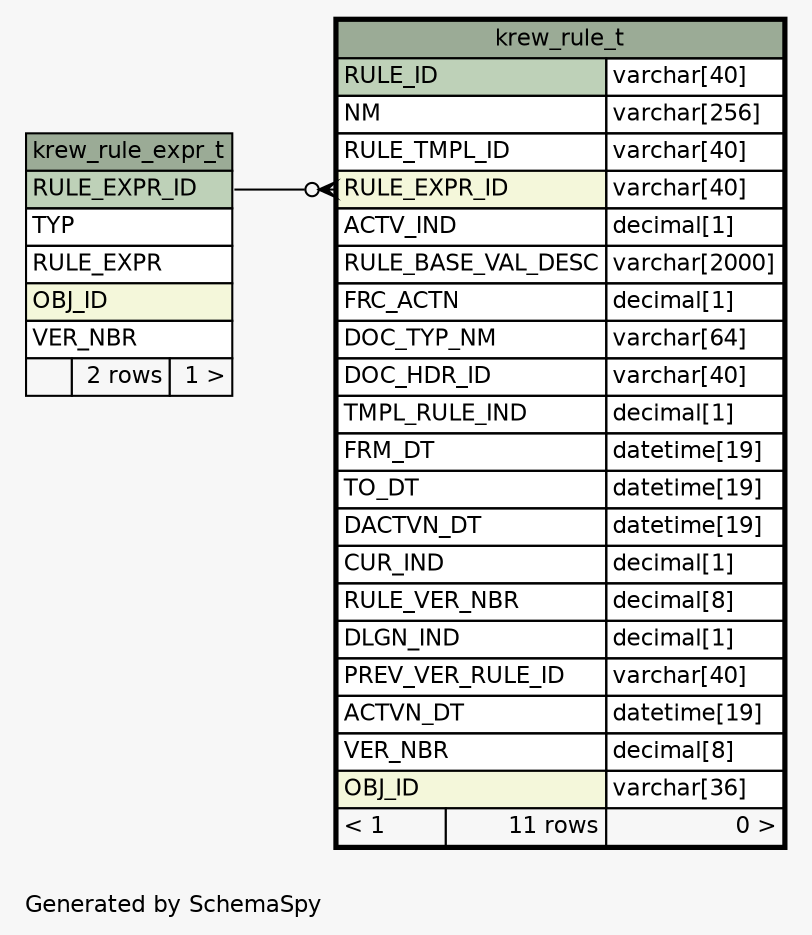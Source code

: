 // dot 2.28.0 on Mac OS X 10.7.2
// SchemaSpy rev 590
digraph "oneDegreeRelationshipsDiagram" {
  graph [
    rankdir="RL"
    bgcolor="#f7f7f7"
    label="\nGenerated by SchemaSpy"
    labeljust="l"
    nodesep="0.18"
    ranksep="0.46"
    fontname="Helvetica"
    fontsize="11"
  ];
  node [
    fontname="Helvetica"
    fontsize="11"
    shape="plaintext"
  ];
  edge [
    arrowsize="0.8"
  ];
  "krew_rule_t":"RULE_EXPR_ID":w -> "krew_rule_expr_t":"RULE_EXPR_ID":e [arrowhead=none dir=back arrowtail=crowodot];
  "krew_rule_expr_t" [
    label=<
    <TABLE BORDER="0" CELLBORDER="1" CELLSPACING="0" BGCOLOR="#ffffff">
      <TR><TD COLSPAN="3" BGCOLOR="#9bab96" ALIGN="CENTER">krew_rule_expr_t</TD></TR>
      <TR><TD PORT="RULE_EXPR_ID" COLSPAN="3" BGCOLOR="#bed1b8" ALIGN="LEFT">RULE_EXPR_ID</TD></TR>
      <TR><TD PORT="TYP" COLSPAN="3" ALIGN="LEFT">TYP</TD></TR>
      <TR><TD PORT="RULE_EXPR" COLSPAN="3" ALIGN="LEFT">RULE_EXPR</TD></TR>
      <TR><TD PORT="OBJ_ID" COLSPAN="3" BGCOLOR="#f4f7da" ALIGN="LEFT">OBJ_ID</TD></TR>
      <TR><TD PORT="VER_NBR" COLSPAN="3" ALIGN="LEFT">VER_NBR</TD></TR>
      <TR><TD ALIGN="LEFT" BGCOLOR="#f7f7f7">  </TD><TD ALIGN="RIGHT" BGCOLOR="#f7f7f7">2 rows</TD><TD ALIGN="RIGHT" BGCOLOR="#f7f7f7">1 &gt;</TD></TR>
    </TABLE>>
    URL="krew_rule_expr_t.html"
    tooltip="krew_rule_expr_t"
  ];
  "krew_rule_t" [
    label=<
    <TABLE BORDER="2" CELLBORDER="1" CELLSPACING="0" BGCOLOR="#ffffff">
      <TR><TD COLSPAN="3" BGCOLOR="#9bab96" ALIGN="CENTER">krew_rule_t</TD></TR>
      <TR><TD PORT="RULE_ID" COLSPAN="2" BGCOLOR="#bed1b8" ALIGN="LEFT">RULE_ID</TD><TD PORT="RULE_ID.type" ALIGN="LEFT">varchar[40]</TD></TR>
      <TR><TD PORT="NM" COLSPAN="2" ALIGN="LEFT">NM</TD><TD PORT="NM.type" ALIGN="LEFT">varchar[256]</TD></TR>
      <TR><TD PORT="RULE_TMPL_ID" COLSPAN="2" ALIGN="LEFT">RULE_TMPL_ID</TD><TD PORT="RULE_TMPL_ID.type" ALIGN="LEFT">varchar[40]</TD></TR>
      <TR><TD PORT="RULE_EXPR_ID" COLSPAN="2" BGCOLOR="#f4f7da" ALIGN="LEFT">RULE_EXPR_ID</TD><TD PORT="RULE_EXPR_ID.type" ALIGN="LEFT">varchar[40]</TD></TR>
      <TR><TD PORT="ACTV_IND" COLSPAN="2" ALIGN="LEFT">ACTV_IND</TD><TD PORT="ACTV_IND.type" ALIGN="LEFT">decimal[1]</TD></TR>
      <TR><TD PORT="RULE_BASE_VAL_DESC" COLSPAN="2" ALIGN="LEFT">RULE_BASE_VAL_DESC</TD><TD PORT="RULE_BASE_VAL_DESC.type" ALIGN="LEFT">varchar[2000]</TD></TR>
      <TR><TD PORT="FRC_ACTN" COLSPAN="2" ALIGN="LEFT">FRC_ACTN</TD><TD PORT="FRC_ACTN.type" ALIGN="LEFT">decimal[1]</TD></TR>
      <TR><TD PORT="DOC_TYP_NM" COLSPAN="2" ALIGN="LEFT">DOC_TYP_NM</TD><TD PORT="DOC_TYP_NM.type" ALIGN="LEFT">varchar[64]</TD></TR>
      <TR><TD PORT="DOC_HDR_ID" COLSPAN="2" ALIGN="LEFT">DOC_HDR_ID</TD><TD PORT="DOC_HDR_ID.type" ALIGN="LEFT">varchar[40]</TD></TR>
      <TR><TD PORT="TMPL_RULE_IND" COLSPAN="2" ALIGN="LEFT">TMPL_RULE_IND</TD><TD PORT="TMPL_RULE_IND.type" ALIGN="LEFT">decimal[1]</TD></TR>
      <TR><TD PORT="FRM_DT" COLSPAN="2" ALIGN="LEFT">FRM_DT</TD><TD PORT="FRM_DT.type" ALIGN="LEFT">datetime[19]</TD></TR>
      <TR><TD PORT="TO_DT" COLSPAN="2" ALIGN="LEFT">TO_DT</TD><TD PORT="TO_DT.type" ALIGN="LEFT">datetime[19]</TD></TR>
      <TR><TD PORT="DACTVN_DT" COLSPAN="2" ALIGN="LEFT">DACTVN_DT</TD><TD PORT="DACTVN_DT.type" ALIGN="LEFT">datetime[19]</TD></TR>
      <TR><TD PORT="CUR_IND" COLSPAN="2" ALIGN="LEFT">CUR_IND</TD><TD PORT="CUR_IND.type" ALIGN="LEFT">decimal[1]</TD></TR>
      <TR><TD PORT="RULE_VER_NBR" COLSPAN="2" ALIGN="LEFT">RULE_VER_NBR</TD><TD PORT="RULE_VER_NBR.type" ALIGN="LEFT">decimal[8]</TD></TR>
      <TR><TD PORT="DLGN_IND" COLSPAN="2" ALIGN="LEFT">DLGN_IND</TD><TD PORT="DLGN_IND.type" ALIGN="LEFT">decimal[1]</TD></TR>
      <TR><TD PORT="PREV_VER_RULE_ID" COLSPAN="2" ALIGN="LEFT">PREV_VER_RULE_ID</TD><TD PORT="PREV_VER_RULE_ID.type" ALIGN="LEFT">varchar[40]</TD></TR>
      <TR><TD PORT="ACTVN_DT" COLSPAN="2" ALIGN="LEFT">ACTVN_DT</TD><TD PORT="ACTVN_DT.type" ALIGN="LEFT">datetime[19]</TD></TR>
      <TR><TD PORT="VER_NBR" COLSPAN="2" ALIGN="LEFT">VER_NBR</TD><TD PORT="VER_NBR.type" ALIGN="LEFT">decimal[8]</TD></TR>
      <TR><TD PORT="OBJ_ID" COLSPAN="2" BGCOLOR="#f4f7da" ALIGN="LEFT">OBJ_ID</TD><TD PORT="OBJ_ID.type" ALIGN="LEFT">varchar[36]</TD></TR>
      <TR><TD ALIGN="LEFT" BGCOLOR="#f7f7f7">&lt; 1</TD><TD ALIGN="RIGHT" BGCOLOR="#f7f7f7">11 rows</TD><TD ALIGN="RIGHT" BGCOLOR="#f7f7f7">0 &gt;</TD></TR>
    </TABLE>>
    URL="krew_rule_t.html"
    tooltip="krew_rule_t"
  ];
}
